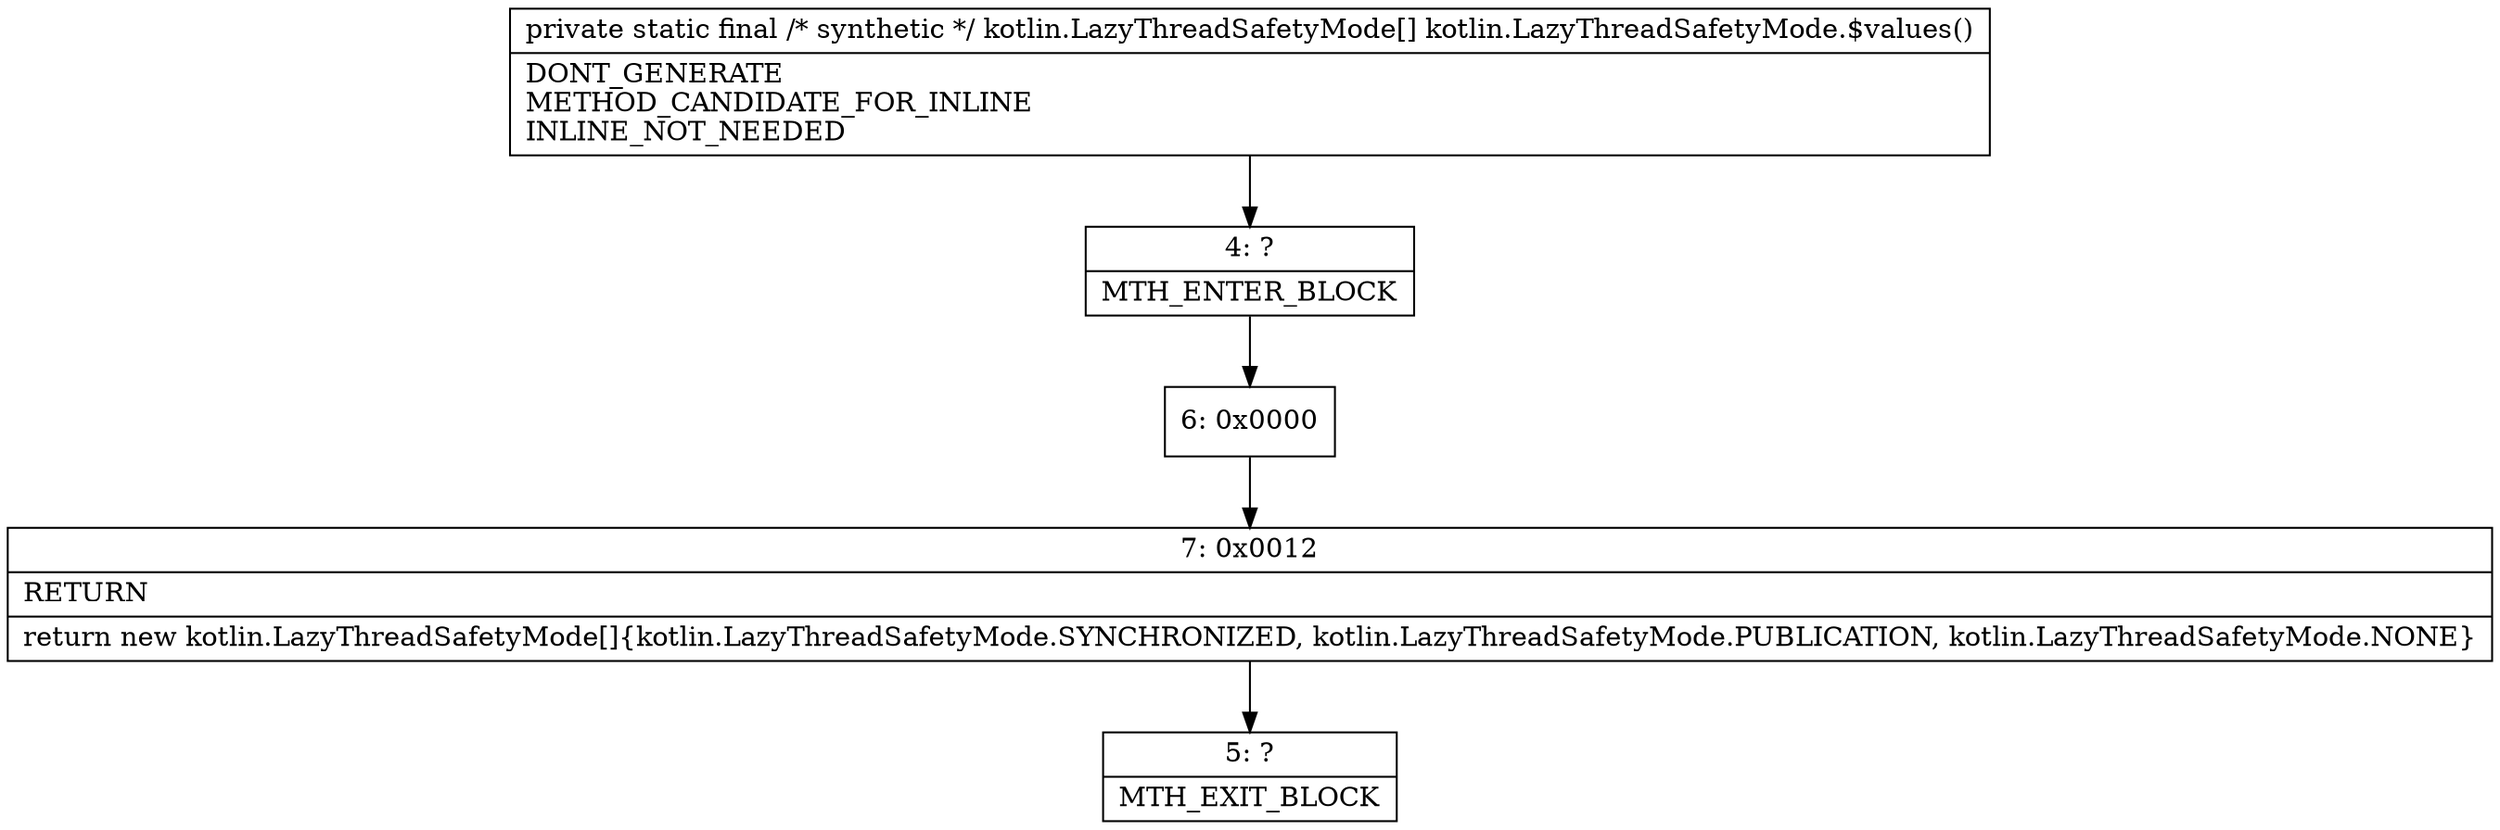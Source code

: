 digraph "CFG forkotlin.LazyThreadSafetyMode.$values()[Lkotlin\/LazyThreadSafetyMode;" {
Node_4 [shape=record,label="{4\:\ ?|MTH_ENTER_BLOCK\l}"];
Node_6 [shape=record,label="{6\:\ 0x0000}"];
Node_7 [shape=record,label="{7\:\ 0x0012|RETURN\l|return new kotlin.LazyThreadSafetyMode[]\{kotlin.LazyThreadSafetyMode.SYNCHRONIZED, kotlin.LazyThreadSafetyMode.PUBLICATION, kotlin.LazyThreadSafetyMode.NONE\}\l}"];
Node_5 [shape=record,label="{5\:\ ?|MTH_EXIT_BLOCK\l}"];
MethodNode[shape=record,label="{private static final \/* synthetic *\/ kotlin.LazyThreadSafetyMode[] kotlin.LazyThreadSafetyMode.$values()  | DONT_GENERATE\lMETHOD_CANDIDATE_FOR_INLINE\lINLINE_NOT_NEEDED\l}"];
MethodNode -> Node_4;Node_4 -> Node_6;
Node_6 -> Node_7;
Node_7 -> Node_5;
}

